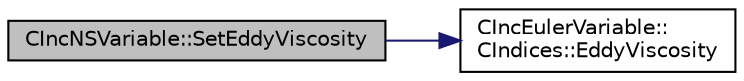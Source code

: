 digraph "CIncNSVariable::SetEddyViscosity"
{
 // LATEX_PDF_SIZE
  edge [fontname="Helvetica",fontsize="10",labelfontname="Helvetica",labelfontsize="10"];
  node [fontname="Helvetica",fontsize="10",shape=record];
  rankdir="LR";
  Node1 [label="CIncNSVariable::SetEddyViscosity",height=0.2,width=0.4,color="black", fillcolor="grey75", style="filled", fontcolor="black",tooltip=" "];
  Node1 -> Node2 [color="midnightblue",fontsize="10",style="solid",fontname="Helvetica"];
  Node2 [label="CIncEulerVariable::\lCIndices::EddyViscosity",height=0.2,width=0.4,color="black", fillcolor="white", style="filled",URL="$structCIncEulerVariable_1_1CIndices.html#aaff16d6fc08e8699b6e220afb46e308d",tooltip=" "];
}
